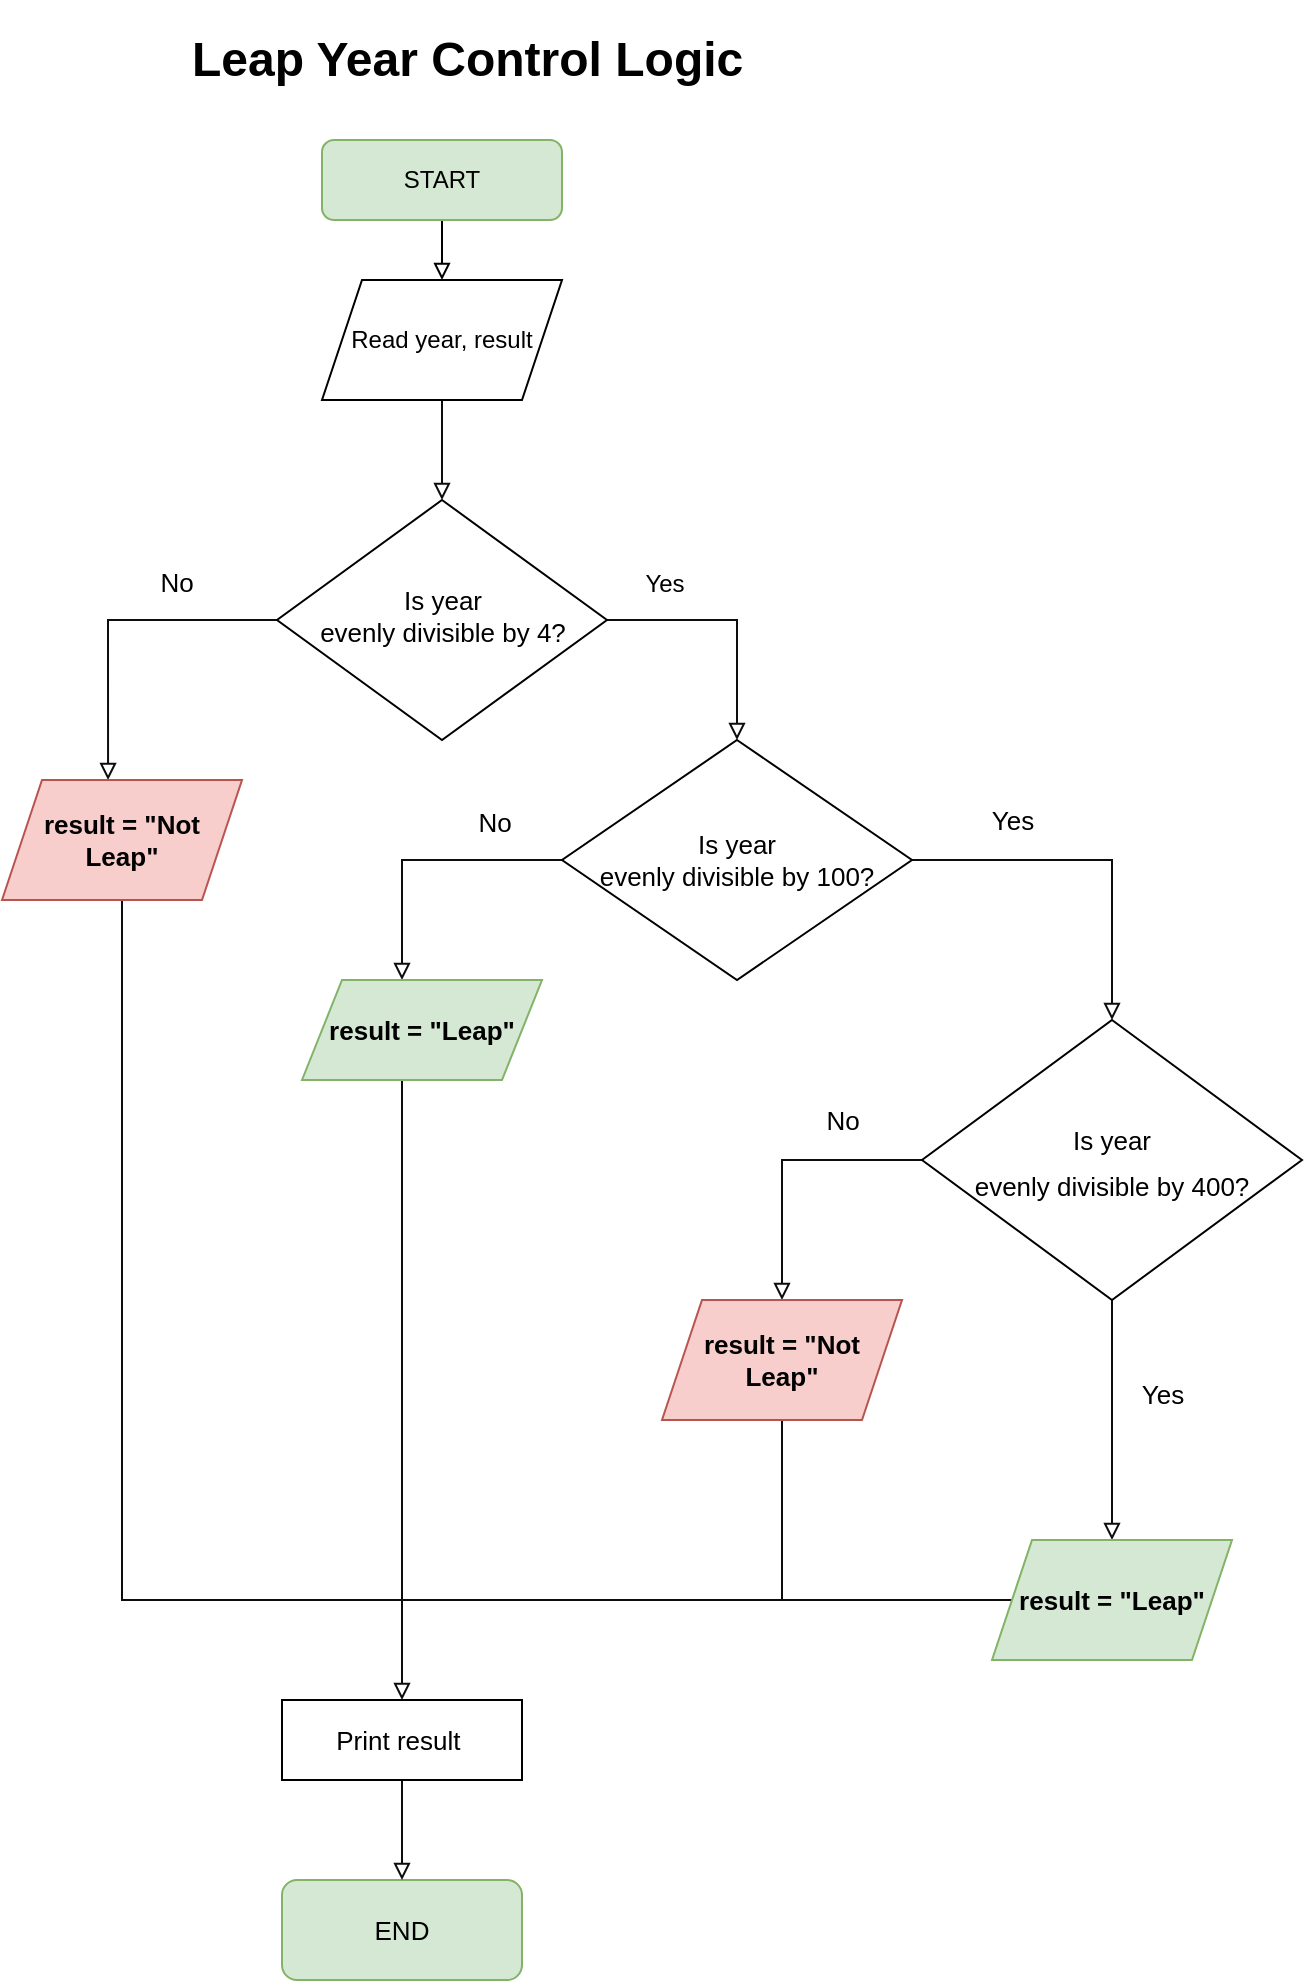 <mxfile version="20.8.3" type="github">
  <diagram id="C5RBs43oDa-KdzZeNtuy" name="Page-1">
    <mxGraphModel dx="866" dy="1615" grid="1" gridSize="10" guides="1" tooltips="1" connect="1" arrows="1" fold="1" page="1" pageScale="1" pageWidth="827" pageHeight="1169" math="0" shadow="0">
      <root>
        <mxCell id="WIyWlLk6GJQsqaUBKTNV-0" />
        <mxCell id="WIyWlLk6GJQsqaUBKTNV-1" parent="WIyWlLk6GJQsqaUBKTNV-0" />
        <mxCell id="WIyWlLk6GJQsqaUBKTNV-2" value="" style="rounded=0;html=1;jettySize=auto;orthogonalLoop=1;fontSize=11;endArrow=block;endFill=0;strokeWidth=1;shadow=0;labelBackgroundColor=none;edgeStyle=orthogonalEdgeStyle;entryX=0.5;entryY=0;entryDx=0;entryDy=0;" parent="WIyWlLk6GJQsqaUBKTNV-1" source="WIyWlLk6GJQsqaUBKTNV-3" target="xqR6QmnRrGzKomRSIS1O-1" edge="1">
          <mxGeometry relative="1" as="geometry">
            <mxPoint x="220" y="130" as="targetPoint" />
          </mxGeometry>
        </mxCell>
        <mxCell id="WIyWlLk6GJQsqaUBKTNV-3" value="START" style="rounded=1;whiteSpace=wrap;html=1;fontSize=12;glass=0;strokeWidth=1;shadow=0;fillColor=#d5e8d4;strokeColor=#82b366;" parent="WIyWlLk6GJQsqaUBKTNV-1" vertex="1">
          <mxGeometry x="230" y="60" width="120" height="40" as="geometry" />
        </mxCell>
        <mxCell id="xqR6QmnRrGzKomRSIS1O-24" style="edgeStyle=orthogonalEdgeStyle;rounded=0;orthogonalLoop=1;jettySize=auto;html=1;strokeColor=#0d0d0d;fontSize=19;endArrow=block;endFill=0;entryX=0.5;entryY=0;entryDx=0;entryDy=0;" parent="WIyWlLk6GJQsqaUBKTNV-1" source="WIyWlLk6GJQsqaUBKTNV-6" target="xqR6QmnRrGzKomRSIS1O-9" edge="1">
          <mxGeometry relative="1" as="geometry">
            <mxPoint x="460" y="300" as="targetPoint" />
            <Array as="points">
              <mxPoint x="438" y="300" />
            </Array>
          </mxGeometry>
        </mxCell>
        <mxCell id="xqR6QmnRrGzKomRSIS1O-25" value="&lt;font style=&quot;font-size: 12px;&quot;&gt;Yes&lt;/font&gt;" style="edgeLabel;html=1;align=center;verticalAlign=middle;resizable=0;points=[];fontSize=19;" parent="xqR6QmnRrGzKomRSIS1O-24" vertex="1" connectable="0">
          <mxGeometry x="0.248" y="1" relative="1" as="geometry">
            <mxPoint x="-38" y="-33" as="offset" />
          </mxGeometry>
        </mxCell>
        <mxCell id="xqR6QmnRrGzKomRSIS1O-26" style="edgeStyle=orthogonalEdgeStyle;rounded=0;orthogonalLoop=1;jettySize=auto;html=1;strokeColor=#0d0d0d;fontSize=19;endArrow=block;endFill=0;entryX=0.442;entryY=0;entryDx=0;entryDy=0;entryPerimeter=0;" parent="WIyWlLk6GJQsqaUBKTNV-1" source="WIyWlLk6GJQsqaUBKTNV-6" target="xqR6QmnRrGzKomRSIS1O-35" edge="1">
          <mxGeometry relative="1" as="geometry">
            <mxPoint x="103.04" y="380" as="targetPoint" />
          </mxGeometry>
        </mxCell>
        <mxCell id="xqR6QmnRrGzKomRSIS1O-27" value="&lt;font style=&quot;font-size: 13px;&quot;&gt;No&lt;/font&gt;" style="edgeLabel;html=1;align=center;verticalAlign=middle;resizable=0;points=[];fontSize=19;" parent="xqR6QmnRrGzKomRSIS1O-26" vertex="1" connectable="0">
          <mxGeometry x="-0.29" y="-1" relative="1" as="geometry">
            <mxPoint x="8" y="-19" as="offset" />
          </mxGeometry>
        </mxCell>
        <mxCell id="WIyWlLk6GJQsqaUBKTNV-6" value="&lt;font style=&quot;font-size: 13px;&quot;&gt;Is year &lt;br&gt;evenly divisible by 4?&lt;/font&gt;" style="rhombus;whiteSpace=wrap;html=1;shadow=0;fontFamily=Helvetica;fontSize=12;align=center;strokeWidth=1;spacing=6;spacingTop=-4;" parent="WIyWlLk6GJQsqaUBKTNV-1" vertex="1">
          <mxGeometry x="207.5" y="240" width="165" height="120" as="geometry" />
        </mxCell>
        <mxCell id="xqR6QmnRrGzKomRSIS1O-0" value="&lt;h1&gt;Leap Year Control Logic&lt;/h1&gt;" style="text;html=1;strokeColor=none;fillColor=none;spacing=5;spacingTop=-20;whiteSpace=wrap;overflow=hidden;rounded=0;" parent="WIyWlLk6GJQsqaUBKTNV-1" vertex="1">
          <mxGeometry x="160" width="340" height="40" as="geometry" />
        </mxCell>
        <mxCell id="xqR6QmnRrGzKomRSIS1O-2" value="" style="edgeStyle=orthogonalEdgeStyle;rounded=0;orthogonalLoop=1;jettySize=auto;html=1;strokeColor=#0d0d0d;endArrow=block;endFill=0;" parent="WIyWlLk6GJQsqaUBKTNV-1" source="xqR6QmnRrGzKomRSIS1O-1" target="WIyWlLk6GJQsqaUBKTNV-6" edge="1">
          <mxGeometry relative="1" as="geometry" />
        </mxCell>
        <mxCell id="xqR6QmnRrGzKomRSIS1O-1" value="Read year, result" style="shape=parallelogram;perimeter=parallelogramPerimeter;whiteSpace=wrap;html=1;fixedSize=1;" parent="WIyWlLk6GJQsqaUBKTNV-1" vertex="1">
          <mxGeometry x="230" y="130" width="120" height="60" as="geometry" />
        </mxCell>
        <mxCell id="xqR6QmnRrGzKomRSIS1O-19" style="edgeStyle=orthogonalEdgeStyle;rounded=0;orthogonalLoop=1;jettySize=auto;html=1;strokeColor=#0d0d0d;fontSize=19;endArrow=block;endFill=0;" parent="WIyWlLk6GJQsqaUBKTNV-1" source="xqR6QmnRrGzKomRSIS1O-9" target="xqR6QmnRrGzKomRSIS1O-30" edge="1">
          <mxGeometry relative="1" as="geometry">
            <mxPoint x="610" y="550" as="targetPoint" />
            <Array as="points">
              <mxPoint x="625" y="420" />
            </Array>
          </mxGeometry>
        </mxCell>
        <mxCell id="xqR6QmnRrGzKomRSIS1O-32" value="Yes" style="edgeLabel;html=1;align=center;verticalAlign=middle;resizable=0;points=[];fontSize=13;" parent="xqR6QmnRrGzKomRSIS1O-19" vertex="1" connectable="0">
          <mxGeometry x="-0.333" relative="1" as="geometry">
            <mxPoint x="-10" y="-20" as="offset" />
          </mxGeometry>
        </mxCell>
        <mxCell id="xqR6QmnRrGzKomRSIS1O-28" style="edgeStyle=orthogonalEdgeStyle;rounded=0;orthogonalLoop=1;jettySize=auto;html=1;strokeColor=#0d0d0d;fontSize=19;endArrow=block;endFill=0;" parent="WIyWlLk6GJQsqaUBKTNV-1" source="xqR6QmnRrGzKomRSIS1O-9" target="xqR6QmnRrGzKomRSIS1O-36" edge="1">
          <mxGeometry relative="1" as="geometry">
            <mxPoint x="270" y="490" as="targetPoint" />
            <Array as="points">
              <mxPoint x="270" y="420" />
            </Array>
          </mxGeometry>
        </mxCell>
        <mxCell id="xqR6QmnRrGzKomRSIS1O-29" value="&lt;font style=&quot;font-size: 13px;&quot;&gt;No&lt;/font&gt;" style="edgeLabel;html=1;align=center;verticalAlign=middle;resizable=0;points=[];fontSize=19;" parent="xqR6QmnRrGzKomRSIS1O-28" vertex="1" connectable="0">
          <mxGeometry x="-0.432" y="-2" relative="1" as="geometry">
            <mxPoint x="6" y="-18" as="offset" />
          </mxGeometry>
        </mxCell>
        <mxCell id="xqR6QmnRrGzKomRSIS1O-9" value="&lt;font style=&quot;font-size: 13px;&quot;&gt;Is year &lt;br&gt;evenly divisible by 100?&lt;/font&gt;" style="rhombus;whiteSpace=wrap;html=1;" parent="WIyWlLk6GJQsqaUBKTNV-1" vertex="1">
          <mxGeometry x="350" y="360" width="175" height="120" as="geometry" />
        </mxCell>
        <mxCell id="xqR6QmnRrGzKomRSIS1O-33" style="edgeStyle=orthogonalEdgeStyle;rounded=0;orthogonalLoop=1;jettySize=auto;html=1;strokeColor=#0d0d0d;fontSize=13;endArrow=block;endFill=0;" parent="WIyWlLk6GJQsqaUBKTNV-1" source="xqR6QmnRrGzKomRSIS1O-30" target="xqR6QmnRrGzKomRSIS1O-37" edge="1">
          <mxGeometry relative="1" as="geometry">
            <mxPoint x="460" y="670" as="targetPoint" />
            <Array as="points">
              <mxPoint x="460" y="570" />
              <mxPoint x="460" y="660" />
            </Array>
          </mxGeometry>
        </mxCell>
        <mxCell id="xqR6QmnRrGzKomRSIS1O-38" value="No" style="edgeLabel;html=1;align=center;verticalAlign=middle;resizable=0;points=[];fontSize=13;" parent="xqR6QmnRrGzKomRSIS1O-33" vertex="1" connectable="0">
          <mxGeometry x="0.357" y="2" relative="1" as="geometry">
            <mxPoint x="28" y="-45" as="offset" />
          </mxGeometry>
        </mxCell>
        <mxCell id="xqR6QmnRrGzKomRSIS1O-39" style="edgeStyle=orthogonalEdgeStyle;rounded=0;orthogonalLoop=1;jettySize=auto;html=1;strokeColor=#0d0d0d;fontSize=13;endArrow=block;endFill=0;" parent="WIyWlLk6GJQsqaUBKTNV-1" source="xqR6QmnRrGzKomRSIS1O-30" target="xqR6QmnRrGzKomRSIS1O-40" edge="1">
          <mxGeometry relative="1" as="geometry">
            <mxPoint x="780" y="700" as="targetPoint" />
          </mxGeometry>
        </mxCell>
        <mxCell id="xqR6QmnRrGzKomRSIS1O-41" value="Yes" style="edgeLabel;html=1;align=center;verticalAlign=middle;resizable=0;points=[];fontSize=13;" parent="xqR6QmnRrGzKomRSIS1O-39" vertex="1" connectable="0">
          <mxGeometry x="0.329" y="1" relative="1" as="geometry">
            <mxPoint x="24" y="-33" as="offset" />
          </mxGeometry>
        </mxCell>
        <mxCell id="xqR6QmnRrGzKomRSIS1O-30" value="&lt;font style=&quot;font-size: 13px;&quot;&gt;Is year &lt;br&gt;evenly divisible by 400?&lt;/font&gt;" style="rhombus;whiteSpace=wrap;html=1;fontSize=19;" parent="WIyWlLk6GJQsqaUBKTNV-1" vertex="1">
          <mxGeometry x="530" y="500" width="190" height="140" as="geometry" />
        </mxCell>
        <mxCell id="xqR6QmnRrGzKomRSIS1O-51" style="edgeStyle=orthogonalEdgeStyle;rounded=0;orthogonalLoop=1;jettySize=auto;html=1;strokeColor=#0d0d0d;fontSize=13;endArrow=none;endFill=0;" parent="WIyWlLk6GJQsqaUBKTNV-1" source="xqR6QmnRrGzKomRSIS1O-35" edge="1">
          <mxGeometry relative="1" as="geometry">
            <mxPoint x="280" y="790" as="targetPoint" />
            <Array as="points">
              <mxPoint x="130" y="790" />
              <mxPoint x="130" y="790" />
            </Array>
          </mxGeometry>
        </mxCell>
        <mxCell id="xqR6QmnRrGzKomRSIS1O-35" value="&lt;b style=&quot;border-color: var(--border-color);&quot;&gt;result = &quot;Not Leap&quot;&lt;/b&gt;" style="shape=parallelogram;perimeter=parallelogramPerimeter;whiteSpace=wrap;html=1;fixedSize=1;fontSize=13;fillColor=#f8cecc;strokeColor=#b85450;" parent="WIyWlLk6GJQsqaUBKTNV-1" vertex="1">
          <mxGeometry x="70.0" y="380" width="120" height="60" as="geometry" />
        </mxCell>
        <mxCell id="xqR6QmnRrGzKomRSIS1O-49" style="edgeStyle=orthogonalEdgeStyle;rounded=0;orthogonalLoop=1;jettySize=auto;html=1;strokeColor=#0d0d0d;fontSize=13;endArrow=none;endFill=0;" parent="WIyWlLk6GJQsqaUBKTNV-1" source="xqR6QmnRrGzKomRSIS1O-36" edge="1">
          <mxGeometry relative="1" as="geometry">
            <mxPoint x="270" y="800" as="targetPoint" />
            <Array as="points">
              <mxPoint x="270" y="630" />
              <mxPoint x="270" y="630" />
            </Array>
          </mxGeometry>
        </mxCell>
        <mxCell id="xqR6QmnRrGzKomRSIS1O-36" value="&lt;b&gt;result = &quot;Leap&quot;&lt;/b&gt;" style="shape=parallelogram;perimeter=parallelogramPerimeter;whiteSpace=wrap;html=1;fixedSize=1;fontSize=13;fillColor=#d5e8d4;strokeColor=#82b366;" parent="WIyWlLk6GJQsqaUBKTNV-1" vertex="1">
          <mxGeometry x="220" y="480" width="120" height="50" as="geometry" />
        </mxCell>
        <mxCell id="xqR6QmnRrGzKomRSIS1O-48" style="edgeStyle=orthogonalEdgeStyle;rounded=0;orthogonalLoop=1;jettySize=auto;html=1;strokeColor=#0d0d0d;fontSize=13;endArrow=none;endFill=0;" parent="WIyWlLk6GJQsqaUBKTNV-1" source="xqR6QmnRrGzKomRSIS1O-37" edge="1">
          <mxGeometry relative="1" as="geometry">
            <mxPoint x="460" y="790" as="targetPoint" />
          </mxGeometry>
        </mxCell>
        <mxCell id="xqR6QmnRrGzKomRSIS1O-37" value="&lt;b&gt;result = &quot;Not Leap&quot;&lt;/b&gt;" style="shape=parallelogram;perimeter=parallelogramPerimeter;whiteSpace=wrap;html=1;fixedSize=1;fontSize=13;fillColor=#f8cecc;strokeColor=#b85450;" parent="WIyWlLk6GJQsqaUBKTNV-1" vertex="1">
          <mxGeometry x="400" y="640" width="120" height="60" as="geometry" />
        </mxCell>
        <mxCell id="xqR6QmnRrGzKomRSIS1O-47" style="edgeStyle=orthogonalEdgeStyle;rounded=0;orthogonalLoop=1;jettySize=auto;html=1;entryX=0.5;entryY=0;entryDx=0;entryDy=0;strokeColor=#0d0d0d;fontSize=13;endArrow=block;endFill=0;" parent="WIyWlLk6GJQsqaUBKTNV-1" source="xqR6QmnRrGzKomRSIS1O-40" target="xqR6QmnRrGzKomRSIS1O-44" edge="1">
          <mxGeometry relative="1" as="geometry" />
        </mxCell>
        <mxCell id="xqR6QmnRrGzKomRSIS1O-40" value="&lt;b&gt;result = &quot;Leap&quot;&lt;/b&gt;" style="shape=parallelogram;perimeter=parallelogramPerimeter;whiteSpace=wrap;html=1;fixedSize=1;fontSize=13;fillColor=#d5e8d4;strokeColor=#82b366;" parent="WIyWlLk6GJQsqaUBKTNV-1" vertex="1">
          <mxGeometry x="565" y="760" width="120" height="60" as="geometry" />
        </mxCell>
        <mxCell id="xqR6QmnRrGzKomRSIS1O-43" value="END" style="rounded=1;whiteSpace=wrap;html=1;fontSize=13;fillColor=#d5e8d4;strokeColor=#82b366;fontStyle=0" parent="WIyWlLk6GJQsqaUBKTNV-1" vertex="1">
          <mxGeometry x="210" y="930" width="120" height="50" as="geometry" />
        </mxCell>
        <mxCell id="xqR6QmnRrGzKomRSIS1O-45" value="" style="edgeStyle=orthogonalEdgeStyle;rounded=0;orthogonalLoop=1;jettySize=auto;html=1;strokeColor=#0d0d0d;fontSize=13;endArrow=block;endFill=0;" parent="WIyWlLk6GJQsqaUBKTNV-1" source="xqR6QmnRrGzKomRSIS1O-44" target="xqR6QmnRrGzKomRSIS1O-43" edge="1">
          <mxGeometry relative="1" as="geometry" />
        </mxCell>
        <mxCell id="xqR6QmnRrGzKomRSIS1O-44" value="Print result&amp;nbsp;" style="rounded=0;whiteSpace=wrap;html=1;fontSize=13;" parent="WIyWlLk6GJQsqaUBKTNV-1" vertex="1">
          <mxGeometry x="210" y="840" width="120" height="40" as="geometry" />
        </mxCell>
      </root>
    </mxGraphModel>
  </diagram>
</mxfile>
